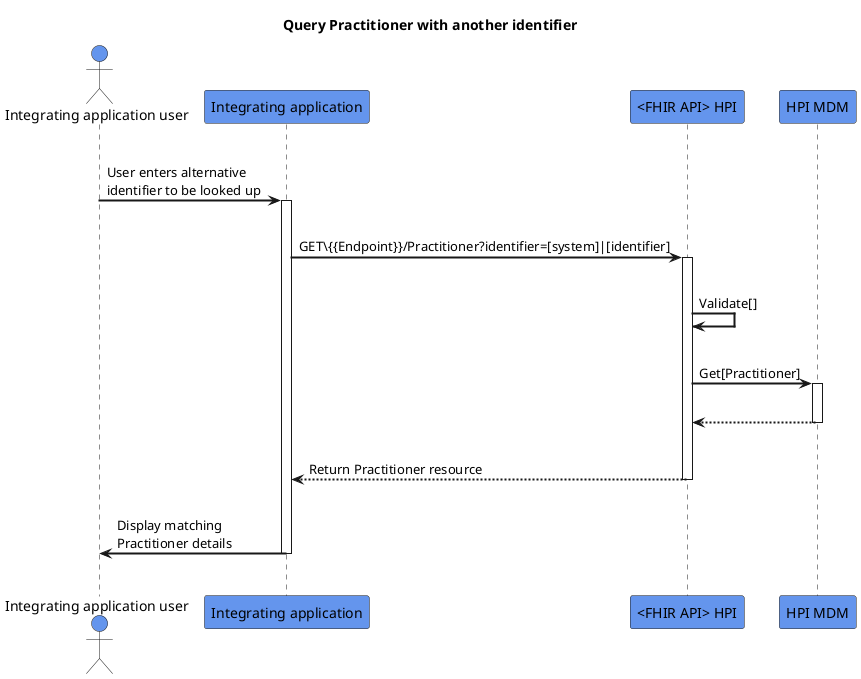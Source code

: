 @startuml
skinparam sequenceArrowThickness 2
skinparam roundcorner 5
skinparam maxmessagesize 180
skinparam sequenceParticipant bold
title Query Practitioner with another identifier 
actor "Integrating application user" as User #CornflowerBlue
participant "Integrating application" as A #CornflowerBlue
participant "<FHIR API> HPI" as B #CornflowerBlue
participant "HPI MDM" as C #CornflowerBlue
|||
User -> A: User enters alternative identifier to be looked up
activate A
|||
A -> B: GET\{{Endpoint}}/Practitioner?identifier=[system]|[identifier]
activate B
|||
B -> B: Validate[]
|||
B -> C: Get[Practitioner]
activate C
|||
C -[dashed]-> B:  
deactivate C
|||
B -[dashed]-> A:Return Practitioner resource
deactivate B
|||
A -> User: Display matching Practitioner details
deactivate A
|||
@enduml
